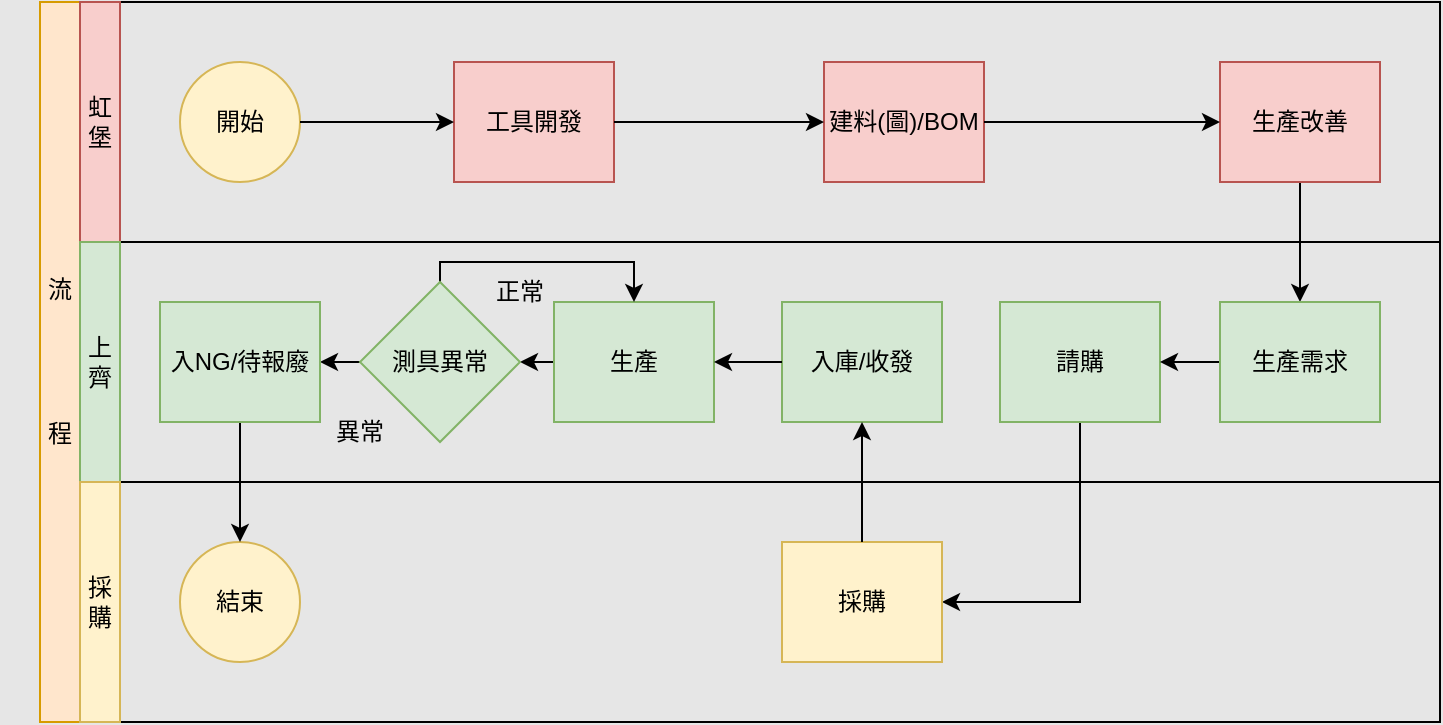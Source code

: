 <mxfile version="26.2.13">
  <diagram id="prtHgNgQTEPvFCAcTncT" name="測具管理流程 泳道圖">
    <mxGraphModel dx="1037" dy="419" grid="0" gridSize="10" guides="1" tooltips="1" connect="1" arrows="1" fold="1" page="1" pageScale="1" pageWidth="827" pageHeight="1169" background="#E6E6E6" math="0" shadow="0">
      <root>
        <mxCell id="0" />
        <mxCell id="1" parent="0" />
        <mxCell id="dNxyNK7c78bLwvsdeMH5-19" value="" style="swimlane;html=1;childLayout=stackLayout;resizeParent=1;resizeParentMax=0;horizontal=0;startSize=20;horizontalStack=0;fillColor=#ffe6cc;strokeColor=#d79b00;" parent="1" vertex="1">
          <mxGeometry x="50" y="70" width="700" height="360" as="geometry" />
        </mxCell>
        <mxCell id="dNxyNK7c78bLwvsdeMH5-21" value="" style="swimlane;html=1;startSize=20;horizontal=0;fillColor=#f8cecc;strokeColor=default;movable=0;resizable=0;rotatable=0;deletable=0;editable=0;locked=1;connectable=0;" parent="dNxyNK7c78bLwvsdeMH5-19" vertex="1">
          <mxGeometry x="20" width="680" height="120" as="geometry" />
        </mxCell>
        <mxCell id="L2ft9QLMv21xo7cT4s58-15" value="虹堡" style="text;html=1;align=center;verticalAlign=middle;whiteSpace=wrap;rounded=0;fillColor=#f8cecc;strokeColor=#b85450;" vertex="1" parent="dNxyNK7c78bLwvsdeMH5-21">
          <mxGeometry width="20" height="120" as="geometry" />
        </mxCell>
        <mxCell id="L2ft9QLMv21xo7cT4s58-51" value="建料(圖)/BOM" style="rounded=0;whiteSpace=wrap;html=1;fontFamily=Helvetica;fontSize=12;align=center;fillColor=#f8cecc;strokeColor=#b85450;" vertex="1" parent="dNxyNK7c78bLwvsdeMH5-21">
          <mxGeometry x="372" y="30" width="80" height="60" as="geometry" />
        </mxCell>
        <mxCell id="dNxyNK7c78bLwvsdeMH5-26" value="工具開發" style="rounded=0;whiteSpace=wrap;html=1;fontFamily=Helvetica;fontSize=12;align=center;fillColor=#f8cecc;strokeColor=#b85450;" parent="dNxyNK7c78bLwvsdeMH5-21" vertex="1">
          <mxGeometry x="187" y="30" width="80" height="60" as="geometry" />
        </mxCell>
        <mxCell id="L2ft9QLMv21xo7cT4s58-48" style="edgeStyle=orthogonalEdgeStyle;rounded=0;orthogonalLoop=1;jettySize=auto;html=1;entryX=0;entryY=0.5;entryDx=0;entryDy=0;" edge="1" parent="dNxyNK7c78bLwvsdeMH5-21" source="dNxyNK7c78bLwvsdeMH5-26" target="L2ft9QLMv21xo7cT4s58-51">
          <mxGeometry relative="1" as="geometry">
            <mxPoint x="240" y="60.0" as="targetPoint" />
          </mxGeometry>
        </mxCell>
        <mxCell id="L2ft9QLMv21xo7cT4s58-18" value="Lane 3" style="swimlane;html=1;startSize=20;horizontal=0;" vertex="1" parent="dNxyNK7c78bLwvsdeMH5-19">
          <mxGeometry x="20" y="120" width="680" height="120" as="geometry">
            <mxRectangle x="20" y="240" width="430" height="30" as="alternateBounds" />
          </mxGeometry>
        </mxCell>
        <mxCell id="L2ft9QLMv21xo7cT4s58-22" value="上齊" style="text;html=1;align=center;verticalAlign=middle;whiteSpace=wrap;rounded=0;fillColor=#d5e8d4;strokeColor=#82b366;" vertex="1" parent="L2ft9QLMv21xo7cT4s58-18">
          <mxGeometry width="20" height="120" as="geometry" />
        </mxCell>
        <mxCell id="5UaB6JQAGh2B4dXYci5Y-14" value="流&lt;br&gt;&lt;br&gt;&lt;br&gt;&lt;br&gt;&lt;br&gt;程" style="text;html=1;align=center;verticalAlign=middle;whiteSpace=wrap;rounded=0;" vertex="1" parent="L2ft9QLMv21xo7cT4s58-18">
          <mxGeometry x="-40" y="45" width="60" height="30" as="geometry" />
        </mxCell>
        <mxCell id="dNxyNK7c78bLwvsdeMH5-23" value="開始" style="ellipse;whiteSpace=wrap;html=1;fillColor=#fff2cc;strokeColor=#d6b656;" parent="L2ft9QLMv21xo7cT4s58-18" vertex="1">
          <mxGeometry x="50" y="-90" width="60" height="60" as="geometry" />
        </mxCell>
        <mxCell id="L2ft9QLMv21xo7cT4s58-50" style="edgeStyle=orthogonalEdgeStyle;rounded=0;orthogonalLoop=1;jettySize=auto;html=1;entryX=0;entryY=0.5;entryDx=0;entryDy=0;" edge="1" parent="L2ft9QLMv21xo7cT4s58-18" target="dNxyNK7c78bLwvsdeMH5-34">
          <mxGeometry relative="1" as="geometry">
            <mxPoint x="320" y="-60.0" as="sourcePoint" />
          </mxGeometry>
        </mxCell>
        <mxCell id="5UaB6JQAGh2B4dXYci5Y-32" style="edgeStyle=orthogonalEdgeStyle;rounded=0;orthogonalLoop=1;jettySize=auto;html=1;exitX=0;exitY=0.5;exitDx=0;exitDy=0;entryX=1;entryY=0.5;entryDx=0;entryDy=0;" edge="1" parent="L2ft9QLMv21xo7cT4s58-18" source="5UaB6JQAGh2B4dXYci5Y-9" target="5UaB6JQAGh2B4dXYci5Y-23">
          <mxGeometry relative="1" as="geometry" />
        </mxCell>
        <mxCell id="5UaB6JQAGh2B4dXYci5Y-9" value="生產" style="rounded=0;whiteSpace=wrap;html=1;fontFamily=Helvetica;fontSize=12;align=center;fillColor=#d5e8d4;strokeColor=#82b366;" vertex="1" parent="L2ft9QLMv21xo7cT4s58-18">
          <mxGeometry x="237" y="30" width="80" height="60" as="geometry" />
        </mxCell>
        <mxCell id="5UaB6JQAGh2B4dXYci5Y-3" value="入庫/收發" style="rounded=0;whiteSpace=wrap;html=1;fontFamily=Helvetica;fontSize=12;align=center;fillColor=#d5e8d4;strokeColor=#82b366;" vertex="1" parent="L2ft9QLMv21xo7cT4s58-18">
          <mxGeometry x="351" y="30" width="80" height="60" as="geometry" />
        </mxCell>
        <mxCell id="5UaB6JQAGh2B4dXYci5Y-10" style="edgeStyle=orthogonalEdgeStyle;rounded=0;orthogonalLoop=1;jettySize=auto;html=1;" edge="1" parent="L2ft9QLMv21xo7cT4s58-18" source="5UaB6JQAGh2B4dXYci5Y-3" target="5UaB6JQAGh2B4dXYci5Y-9">
          <mxGeometry relative="1" as="geometry" />
        </mxCell>
        <mxCell id="5UaB6JQAGh2B4dXYci5Y-31" style="edgeStyle=orthogonalEdgeStyle;rounded=0;orthogonalLoop=1;jettySize=auto;html=1;exitX=0;exitY=0.5;exitDx=0;exitDy=0;entryX=1;entryY=0.5;entryDx=0;entryDy=0;" edge="1" parent="L2ft9QLMv21xo7cT4s58-18" source="5UaB6JQAGh2B4dXYci5Y-23" target="5UaB6JQAGh2B4dXYci5Y-24">
          <mxGeometry relative="1" as="geometry" />
        </mxCell>
        <mxCell id="5UaB6JQAGh2B4dXYci5Y-33" style="edgeStyle=orthogonalEdgeStyle;rounded=0;orthogonalLoop=1;jettySize=auto;html=1;exitX=0.5;exitY=0;exitDx=0;exitDy=0;entryX=0.5;entryY=0;entryDx=0;entryDy=0;" edge="1" parent="L2ft9QLMv21xo7cT4s58-18" source="5UaB6JQAGh2B4dXYci5Y-23" target="5UaB6JQAGh2B4dXYci5Y-9">
          <mxGeometry relative="1" as="geometry">
            <Array as="points">
              <mxPoint x="180" y="10" />
              <mxPoint x="277" y="10" />
            </Array>
          </mxGeometry>
        </mxCell>
        <mxCell id="5UaB6JQAGh2B4dXYci5Y-23" value="測具異常" style="rhombus;whiteSpace=wrap;html=1;fillColor=#d5e8d4;strokeColor=#82b366;" vertex="1" parent="L2ft9QLMv21xo7cT4s58-18">
          <mxGeometry x="140" y="20" width="80" height="80" as="geometry" />
        </mxCell>
        <mxCell id="5UaB6JQAGh2B4dXYci5Y-27" value="正常" style="text;html=1;align=center;verticalAlign=middle;whiteSpace=wrap;rounded=0;" vertex="1" parent="L2ft9QLMv21xo7cT4s58-18">
          <mxGeometry x="190" y="10" width="60" height="30" as="geometry" />
        </mxCell>
        <mxCell id="5UaB6JQAGh2B4dXYci5Y-30" value="異常" style="text;html=1;align=center;verticalAlign=middle;whiteSpace=wrap;rounded=0;" vertex="1" parent="L2ft9QLMv21xo7cT4s58-18">
          <mxGeometry x="110" y="80" width="60" height="30" as="geometry" />
        </mxCell>
        <mxCell id="5UaB6JQAGh2B4dXYci5Y-6" style="edgeStyle=orthogonalEdgeStyle;rounded=0;orthogonalLoop=1;jettySize=auto;html=1;entryX=0.5;entryY=0;entryDx=0;entryDy=0;" edge="1" parent="L2ft9QLMv21xo7cT4s58-18" source="5UaB6JQAGh2B4dXYci5Y-4" target="L2ft9QLMv21xo7cT4s58-53">
          <mxGeometry relative="1" as="geometry" />
        </mxCell>
        <mxCell id="5UaB6JQAGh2B4dXYci5Y-17" style="edgeStyle=orthogonalEdgeStyle;rounded=0;orthogonalLoop=1;jettySize=auto;html=1;" edge="1" parent="L2ft9QLMv21xo7cT4s58-18" source="5UaB6JQAGh2B4dXYci5Y-2" target="5UaB6JQAGh2B4dXYci5Y-19">
          <mxGeometry relative="1" as="geometry">
            <mxPoint x="434" y="180" as="targetPoint" />
            <Array as="points">
              <mxPoint x="500" y="180" />
            </Array>
          </mxGeometry>
        </mxCell>
        <mxCell id="5UaB6JQAGh2B4dXYci5Y-2" value="請購" style="rounded=0;whiteSpace=wrap;html=1;fontFamily=Helvetica;fontSize=12;align=center;fillColor=#d5e8d4;strokeColor=#82b366;" vertex="1" parent="L2ft9QLMv21xo7cT4s58-18">
          <mxGeometry x="460" y="30" width="80" height="60" as="geometry" />
        </mxCell>
        <mxCell id="5UaB6JQAGh2B4dXYci5Y-7" style="edgeStyle=orthogonalEdgeStyle;rounded=0;orthogonalLoop=1;jettySize=auto;html=1;entryX=1;entryY=0.5;entryDx=0;entryDy=0;" edge="1" parent="L2ft9QLMv21xo7cT4s58-18" source="L2ft9QLMv21xo7cT4s58-53" target="5UaB6JQAGh2B4dXYci5Y-2">
          <mxGeometry relative="1" as="geometry" />
        </mxCell>
        <mxCell id="5UaB6JQAGh2B4dXYci5Y-19" value="採購" style="rounded=0;whiteSpace=wrap;html=1;fontFamily=Helvetica;fontSize=12;align=center;fillColor=#fff2cc;strokeColor=#d6b656;" vertex="1" parent="L2ft9QLMv21xo7cT4s58-18">
          <mxGeometry x="351" y="150" width="80" height="60" as="geometry" />
        </mxCell>
        <mxCell id="5UaB6JQAGh2B4dXYci5Y-34" value="結束" style="ellipse;whiteSpace=wrap;html=1;fillColor=#fff2cc;strokeColor=#d6b656;" vertex="1" parent="L2ft9QLMv21xo7cT4s58-18">
          <mxGeometry x="50" y="150" width="60" height="60" as="geometry" />
        </mxCell>
        <mxCell id="5UaB6JQAGh2B4dXYci5Y-20" style="edgeStyle=orthogonalEdgeStyle;rounded=0;orthogonalLoop=1;jettySize=auto;html=1;entryX=0.5;entryY=1;entryDx=0;entryDy=0;" edge="1" parent="L2ft9QLMv21xo7cT4s58-18" source="5UaB6JQAGh2B4dXYci5Y-19" target="5UaB6JQAGh2B4dXYci5Y-3">
          <mxGeometry relative="1" as="geometry" />
        </mxCell>
        <mxCell id="5UaB6JQAGh2B4dXYci5Y-35" style="edgeStyle=orthogonalEdgeStyle;rounded=0;orthogonalLoop=1;jettySize=auto;html=1;entryX=0.5;entryY=0;entryDx=0;entryDy=0;" edge="1" parent="L2ft9QLMv21xo7cT4s58-18" source="5UaB6JQAGh2B4dXYci5Y-24" target="5UaB6JQAGh2B4dXYci5Y-34">
          <mxGeometry relative="1" as="geometry" />
        </mxCell>
        <mxCell id="5UaB6JQAGh2B4dXYci5Y-4" value="生產改善" style="rounded=0;whiteSpace=wrap;html=1;fontFamily=Helvetica;fontSize=12;align=center;fillColor=#f8cecc;strokeColor=#b85450;" vertex="1" parent="L2ft9QLMv21xo7cT4s58-18">
          <mxGeometry x="570" y="-90" width="80" height="60" as="geometry" />
        </mxCell>
        <mxCell id="L2ft9QLMv21xo7cT4s58-53" value="生產需求" style="rounded=0;whiteSpace=wrap;html=1;fontFamily=Helvetica;fontSize=12;align=center;fillColor=#d5e8d4;strokeColor=#82b366;" vertex="1" parent="L2ft9QLMv21xo7cT4s58-18">
          <mxGeometry x="570" y="30" width="80" height="60" as="geometry" />
        </mxCell>
        <mxCell id="5UaB6JQAGh2B4dXYci5Y-24" value="入NG/待報廢" style="rounded=0;whiteSpace=wrap;html=1;fontFamily=Helvetica;fontSize=12;align=center;fillColor=#d5e8d4;strokeColor=#82b366;" vertex="1" parent="L2ft9QLMv21xo7cT4s58-18">
          <mxGeometry x="40" y="30" width="80" height="60" as="geometry" />
        </mxCell>
        <mxCell id="dNxyNK7c78bLwvsdeMH5-22" value="Lane 3" style="swimlane;html=1;startSize=20;horizontal=0;" parent="dNxyNK7c78bLwvsdeMH5-19" vertex="1">
          <mxGeometry x="20" y="240" width="680" height="120" as="geometry">
            <mxRectangle x="20" y="240" width="430" height="30" as="alternateBounds" />
          </mxGeometry>
        </mxCell>
        <mxCell id="L2ft9QLMv21xo7cT4s58-17" value="採購" style="text;html=1;align=center;verticalAlign=middle;whiteSpace=wrap;rounded=0;fillColor=#fff2cc;strokeColor=#d6b656;" vertex="1" parent="dNxyNK7c78bLwvsdeMH5-22">
          <mxGeometry width="20" height="120" as="geometry" />
        </mxCell>
        <mxCell id="5UaB6JQAGh2B4dXYci5Y-5" style="edgeStyle=orthogonalEdgeStyle;rounded=0;orthogonalLoop=1;jettySize=auto;html=1;entryX=0;entryY=0.5;entryDx=0;entryDy=0;" edge="1" parent="dNxyNK7c78bLwvsdeMH5-19" source="L2ft9QLMv21xo7cT4s58-51" target="5UaB6JQAGh2B4dXYci5Y-4">
          <mxGeometry relative="1" as="geometry" />
        </mxCell>
        <mxCell id="fLrVmn8kOf0REo97dsK3-1" style="edgeStyle=orthogonalEdgeStyle;rounded=0;orthogonalLoop=1;jettySize=auto;html=1;" edge="1" parent="dNxyNK7c78bLwvsdeMH5-19" source="dNxyNK7c78bLwvsdeMH5-23" target="dNxyNK7c78bLwvsdeMH5-26">
          <mxGeometry relative="1" as="geometry" />
        </mxCell>
      </root>
    </mxGraphModel>
  </diagram>
</mxfile>

